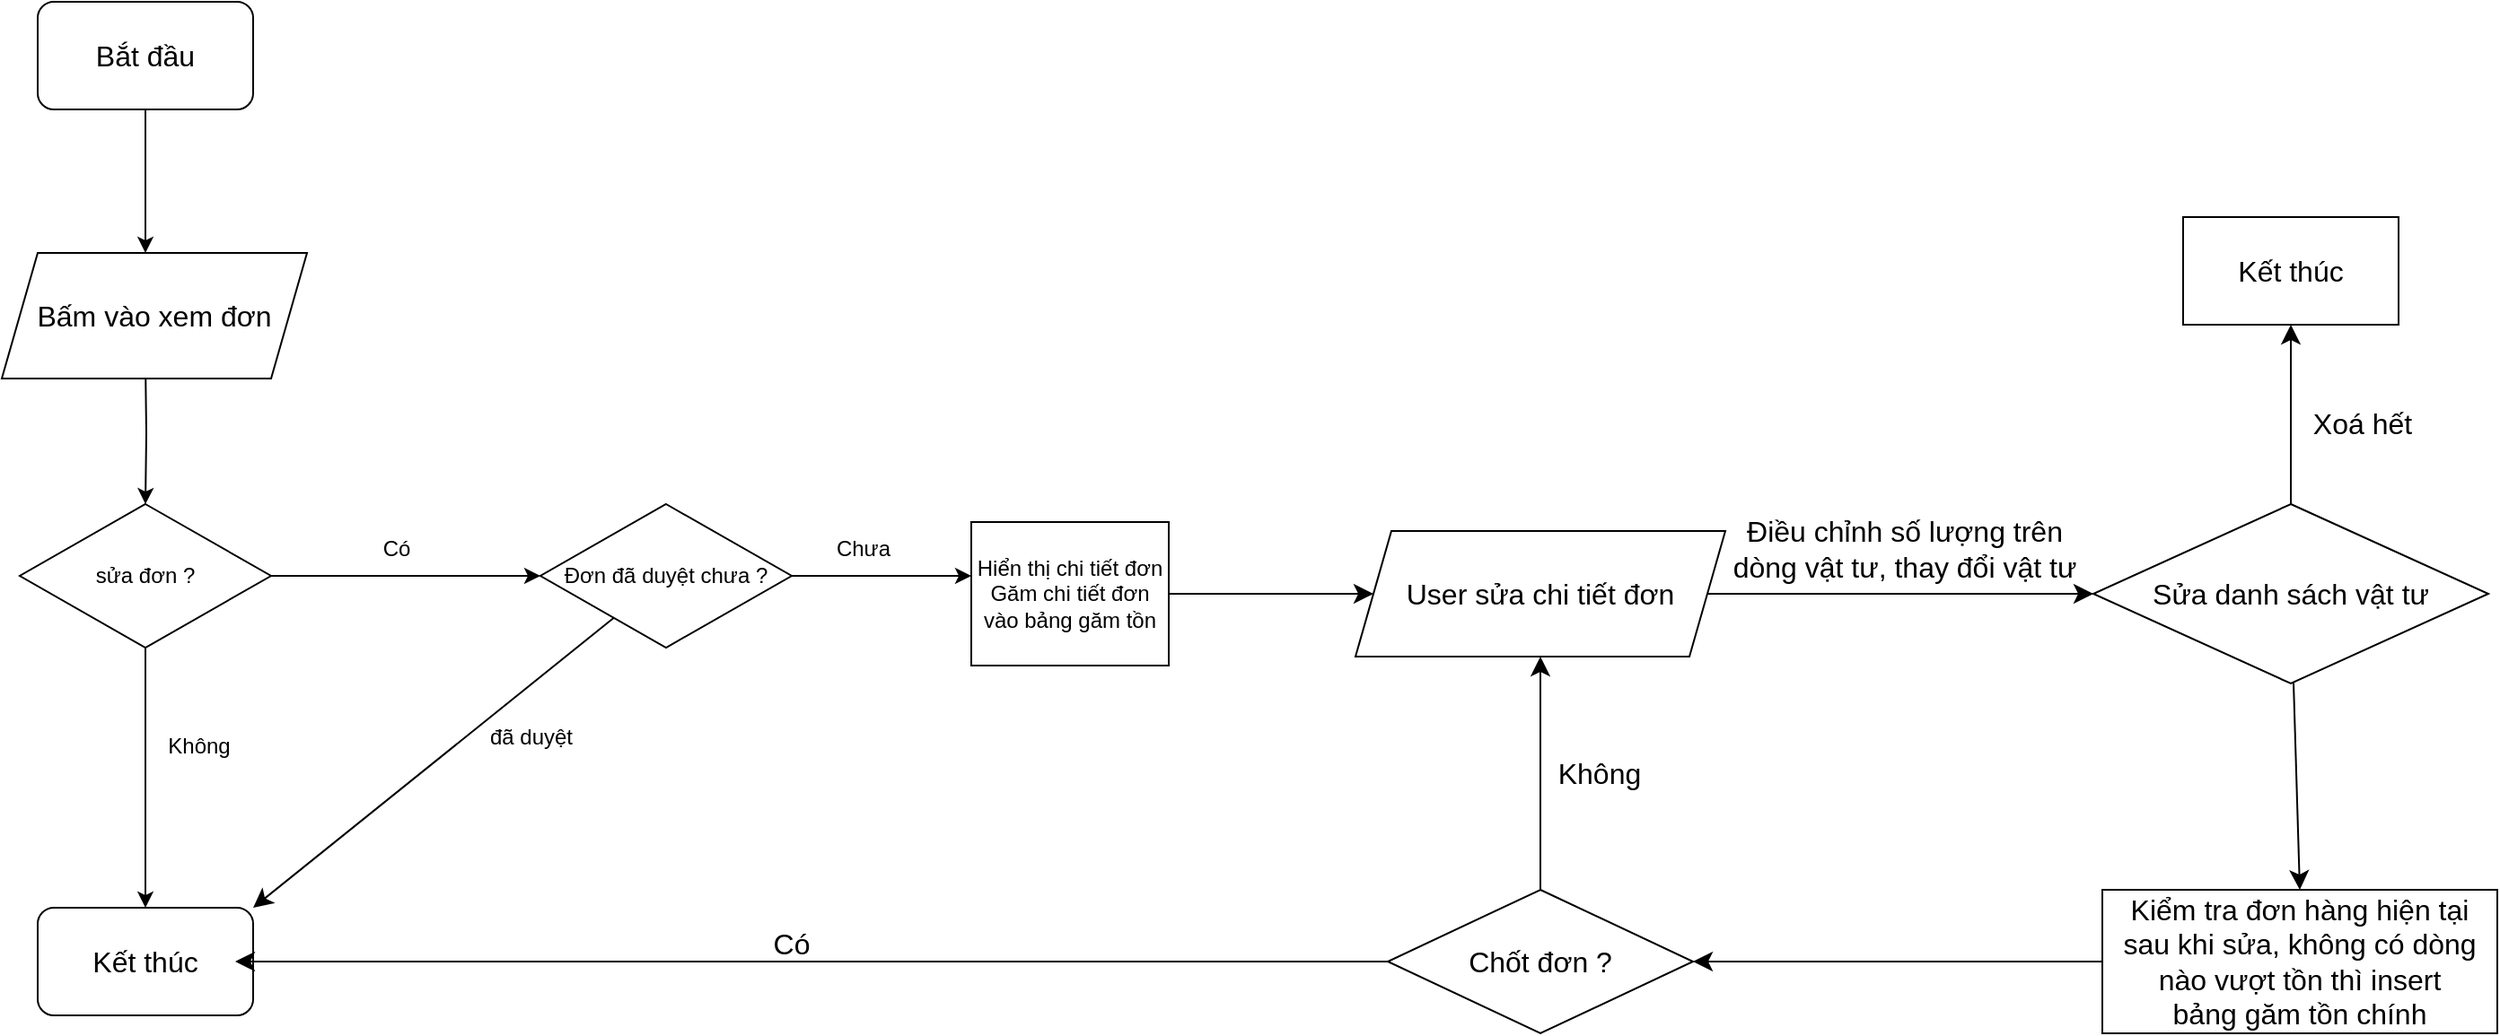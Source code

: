 <mxfile version="21.8.0" type="github">
  <diagram name="Page-1" id="lBZEjL-7u2HndfBsqRj2">
    <mxGraphModel dx="2539" dy="841" grid="1" gridSize="10" guides="1" tooltips="1" connect="1" arrows="1" fold="1" page="1" pageScale="1" pageWidth="827" pageHeight="1169" background="none" math="0" shadow="0">
      <root>
        <mxCell id="0" />
        <mxCell id="1" parent="0" />
        <mxCell id="OFiAfCi6nQqzRcwtdBv--7" style="edgeStyle=orthogonalEdgeStyle;rounded=0;orthogonalLoop=1;jettySize=auto;html=1;exitX=0.5;exitY=1;exitDx=0;exitDy=0;" parent="1" edge="1">
          <mxGeometry relative="1" as="geometry">
            <mxPoint x="-380" y="160" as="targetPoint" />
            <mxPoint x="-380" y="80" as="sourcePoint" />
          </mxGeometry>
        </mxCell>
        <mxCell id="oadoQURwM-oeFqKWCIur-5" style="edgeStyle=orthogonalEdgeStyle;rounded=0;orthogonalLoop=1;jettySize=auto;html=1;entryX=0.5;entryY=0;entryDx=0;entryDy=0;" edge="1" parent="1" target="oadoQURwM-oeFqKWCIur-2">
          <mxGeometry relative="1" as="geometry">
            <mxPoint x="-380" y="220" as="sourcePoint" />
          </mxGeometry>
        </mxCell>
        <mxCell id="oadoQURwM-oeFqKWCIur-3" style="edgeStyle=orthogonalEdgeStyle;rounded=0;orthogonalLoop=1;jettySize=auto;html=1;entryX=0.5;entryY=0;entryDx=0;entryDy=0;" edge="1" parent="1" source="oadoQURwM-oeFqKWCIur-2" target="oadoQURwM-oeFqKWCIur-22">
          <mxGeometry relative="1" as="geometry">
            <mxPoint x="-380" y="480" as="targetPoint" />
          </mxGeometry>
        </mxCell>
        <mxCell id="oadoQURwM-oeFqKWCIur-6" style="edgeStyle=orthogonalEdgeStyle;rounded=0;orthogonalLoop=1;jettySize=auto;html=1;entryX=0;entryY=0.5;entryDx=0;entryDy=0;" edge="1" parent="1" source="oadoQURwM-oeFqKWCIur-2">
          <mxGeometry relative="1" as="geometry">
            <mxPoint x="-160" y="340" as="targetPoint" />
          </mxGeometry>
        </mxCell>
        <mxCell id="oadoQURwM-oeFqKWCIur-2" value="sửa đơn ?" style="rhombus;whiteSpace=wrap;html=1;" vertex="1" parent="1">
          <mxGeometry x="-450" y="300" width="140" height="80" as="geometry" />
        </mxCell>
        <mxCell id="oadoQURwM-oeFqKWCIur-4" value="Không" style="text;strokeColor=none;align=center;fillColor=none;html=1;verticalAlign=middle;whiteSpace=wrap;rounded=0;" vertex="1" parent="1">
          <mxGeometry x="-380" y="420" width="60" height="30" as="geometry" />
        </mxCell>
        <mxCell id="oadoQURwM-oeFqKWCIur-7" value="Có" style="text;strokeColor=none;align=center;fillColor=none;html=1;verticalAlign=middle;whiteSpace=wrap;rounded=0;" vertex="1" parent="1">
          <mxGeometry x="-270" y="310" width="60" height="30" as="geometry" />
        </mxCell>
        <mxCell id="oadoQURwM-oeFqKWCIur-17" style="edgeStyle=orthogonalEdgeStyle;rounded=0;orthogonalLoop=1;jettySize=auto;html=1;" edge="1" parent="1" source="oadoQURwM-oeFqKWCIur-9">
          <mxGeometry relative="1" as="geometry">
            <mxPoint x="80" y="340" as="targetPoint" />
          </mxGeometry>
        </mxCell>
        <mxCell id="oadoQURwM-oeFqKWCIur-43" style="edgeStyle=none;curved=1;rounded=0;orthogonalLoop=1;jettySize=auto;html=1;entryX=1;entryY=0;entryDx=0;entryDy=0;fontSize=12;startSize=8;endSize=8;" edge="1" parent="1" source="oadoQURwM-oeFqKWCIur-9" target="oadoQURwM-oeFqKWCIur-22">
          <mxGeometry relative="1" as="geometry" />
        </mxCell>
        <mxCell id="oadoQURwM-oeFqKWCIur-9" value="Đơn đã duyệt chưa ?" style="rhombus;whiteSpace=wrap;html=1;" vertex="1" parent="1">
          <mxGeometry x="-160" y="300" width="140" height="80" as="geometry" />
        </mxCell>
        <mxCell id="oadoQURwM-oeFqKWCIur-16" value="đã duyệt" style="text;strokeColor=none;align=center;fillColor=none;html=1;verticalAlign=middle;whiteSpace=wrap;rounded=0;" vertex="1" parent="1">
          <mxGeometry x="-220" y="410" width="110" height="40" as="geometry" />
        </mxCell>
        <mxCell id="oadoQURwM-oeFqKWCIur-18" value="Chưa" style="text;strokeColor=none;align=center;fillColor=none;html=1;verticalAlign=middle;whiteSpace=wrap;rounded=0;" vertex="1" parent="1">
          <mxGeometry x="-10" y="310" width="60" height="30" as="geometry" />
        </mxCell>
        <mxCell id="oadoQURwM-oeFqKWCIur-39" style="edgeStyle=none;curved=1;rounded=0;orthogonalLoop=1;jettySize=auto;html=1;entryX=0;entryY=0.5;entryDx=0;entryDy=0;fontSize=12;startSize=8;endSize=8;" edge="1" parent="1" source="oadoQURwM-oeFqKWCIur-20" target="oadoQURwM-oeFqKWCIur-38">
          <mxGeometry relative="1" as="geometry" />
        </mxCell>
        <mxCell id="oadoQURwM-oeFqKWCIur-20" value="Hiển thị chi tiết đơn &lt;br&gt;Găm chi tiết đơn vào bảng găm tồn" style="rounded=0;whiteSpace=wrap;html=1;" vertex="1" parent="1">
          <mxGeometry x="80" y="310" width="110" height="80" as="geometry" />
        </mxCell>
        <mxCell id="oadoQURwM-oeFqKWCIur-21" value="Bắt đầu" style="rounded=1;whiteSpace=wrap;html=1;fontSize=16;" vertex="1" parent="1">
          <mxGeometry x="-440" y="20" width="120" height="60" as="geometry" />
        </mxCell>
        <mxCell id="oadoQURwM-oeFqKWCIur-22" value="Kết thúc" style="rounded=1;whiteSpace=wrap;html=1;fontSize=16;" vertex="1" parent="1">
          <mxGeometry x="-440" y="525" width="120" height="60" as="geometry" />
        </mxCell>
        <mxCell id="oadoQURwM-oeFqKWCIur-23" value="Bấm vào xem đơn" style="shape=parallelogram;perimeter=parallelogramPerimeter;whiteSpace=wrap;html=1;fixedSize=1;fontSize=16;" vertex="1" parent="1">
          <mxGeometry x="-460" y="160" width="170" height="70" as="geometry" />
        </mxCell>
        <mxCell id="oadoQURwM-oeFqKWCIur-28" value="" style="edgeStyle=none;curved=1;rounded=0;orthogonalLoop=1;jettySize=auto;html=1;fontSize=12;startSize=8;endSize=8;" edge="1" parent="1" source="oadoQURwM-oeFqKWCIur-26" target="oadoQURwM-oeFqKWCIur-27">
          <mxGeometry relative="1" as="geometry" />
        </mxCell>
        <mxCell id="oadoQURwM-oeFqKWCIur-33" value="" style="edgeStyle=none;curved=1;rounded=0;orthogonalLoop=1;jettySize=auto;html=1;fontSize=12;startSize=8;endSize=8;entryX=0.5;entryY=0;entryDx=0;entryDy=0;" edge="1" parent="1" source="oadoQURwM-oeFqKWCIur-26" target="oadoQURwM-oeFqKWCIur-34">
          <mxGeometry relative="1" as="geometry">
            <mxPoint x="815" y="480" as="targetPoint" />
          </mxGeometry>
        </mxCell>
        <mxCell id="oadoQURwM-oeFqKWCIur-26" value="Sửa danh sách vật tư" style="rhombus;whiteSpace=wrap;html=1;fontSize=16;" vertex="1" parent="1">
          <mxGeometry x="705" y="300" width="220" height="100" as="geometry" />
        </mxCell>
        <mxCell id="oadoQURwM-oeFqKWCIur-27" value="Kết thúc" style="whiteSpace=wrap;html=1;fontSize=16;" vertex="1" parent="1">
          <mxGeometry x="755" y="140" width="120" height="60" as="geometry" />
        </mxCell>
        <mxCell id="oadoQURwM-oeFqKWCIur-29" value="Xoá hết" style="text;strokeColor=none;align=center;fillColor=none;html=1;verticalAlign=middle;whiteSpace=wrap;rounded=0;fontSize=16;" vertex="1" parent="1">
          <mxGeometry x="825" y="240" width="60" height="30" as="geometry" />
        </mxCell>
        <mxCell id="oadoQURwM-oeFqKWCIur-32" value="Điều chỉnh số lượng trên dòng vật tư, thay đổi vật tư" style="text;strokeColor=none;align=center;fillColor=none;html=1;verticalAlign=middle;whiteSpace=wrap;rounded=0;fontSize=16;" vertex="1" parent="1">
          <mxGeometry x="500" y="300" width="200" height="50" as="geometry" />
        </mxCell>
        <mxCell id="oadoQURwM-oeFqKWCIur-46" value="" style="edgeStyle=none;curved=1;rounded=0;orthogonalLoop=1;jettySize=auto;html=1;fontSize=12;startSize=8;endSize=8;" edge="1" parent="1" source="oadoQURwM-oeFqKWCIur-34" target="oadoQURwM-oeFqKWCIur-45">
          <mxGeometry relative="1" as="geometry" />
        </mxCell>
        <mxCell id="oadoQURwM-oeFqKWCIur-34" value="Kiểm tra đơn hàng hiện tại sau khi sửa, không có dòng nào vượt tồn thì insert bảng&amp;nbsp;găm tồn chính" style="rounded=0;whiteSpace=wrap;html=1;fontSize=16;" vertex="1" parent="1">
          <mxGeometry x="710" y="515" width="220" height="80" as="geometry" />
        </mxCell>
        <mxCell id="oadoQURwM-oeFqKWCIur-40" style="edgeStyle=none;curved=1;rounded=0;orthogonalLoop=1;jettySize=auto;html=1;fontSize=12;startSize=8;endSize=8;" edge="1" parent="1" source="oadoQURwM-oeFqKWCIur-38" target="oadoQURwM-oeFqKWCIur-26">
          <mxGeometry relative="1" as="geometry" />
        </mxCell>
        <mxCell id="oadoQURwM-oeFqKWCIur-38" value="User sửa chi tiết đơn" style="shape=parallelogram;perimeter=parallelogramPerimeter;whiteSpace=wrap;html=1;fixedSize=1;fontSize=16;" vertex="1" parent="1">
          <mxGeometry x="294" y="315" width="206" height="70" as="geometry" />
        </mxCell>
        <mxCell id="oadoQURwM-oeFqKWCIur-47" style="edgeStyle=none;curved=1;rounded=0;orthogonalLoop=1;jettySize=auto;html=1;fontSize=12;startSize=8;endSize=8;" edge="1" parent="1" source="oadoQURwM-oeFqKWCIur-45">
          <mxGeometry relative="1" as="geometry">
            <mxPoint x="-330" y="555" as="targetPoint" />
          </mxGeometry>
        </mxCell>
        <mxCell id="oadoQURwM-oeFqKWCIur-49" style="edgeStyle=none;curved=1;rounded=0;orthogonalLoop=1;jettySize=auto;html=1;fontSize=12;startSize=8;endSize=8;" edge="1" parent="1" source="oadoQURwM-oeFqKWCIur-45" target="oadoQURwM-oeFqKWCIur-38">
          <mxGeometry relative="1" as="geometry" />
        </mxCell>
        <mxCell id="oadoQURwM-oeFqKWCIur-45" value="Chốt đơn ?" style="rhombus;whiteSpace=wrap;html=1;fontSize=16;rounded=0;" vertex="1" parent="1">
          <mxGeometry x="312" y="515" width="170" height="80" as="geometry" />
        </mxCell>
        <mxCell id="oadoQURwM-oeFqKWCIur-48" value="Có" style="text;strokeColor=none;align=center;fillColor=none;html=1;verticalAlign=middle;whiteSpace=wrap;rounded=0;fontSize=16;" vertex="1" parent="1">
          <mxGeometry x="-60" y="525" width="80" height="40" as="geometry" />
        </mxCell>
        <mxCell id="oadoQURwM-oeFqKWCIur-50" value="Không" style="text;strokeColor=none;align=center;fillColor=none;html=1;verticalAlign=middle;whiteSpace=wrap;rounded=0;fontSize=16;" vertex="1" parent="1">
          <mxGeometry x="390" y="430" width="80" height="40" as="geometry" />
        </mxCell>
      </root>
    </mxGraphModel>
  </diagram>
</mxfile>
